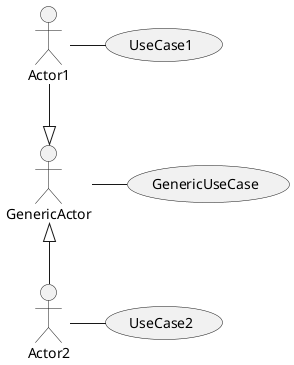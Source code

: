 @startuml
skinparam backgroundcolor transparent
actor GenericActor
actor Actor1
actor Actor2

usecase GenericUseCase
usecase UseCase1
usecase UseCase2


GenericActor -r-- GenericUseCase
Actor1 -r-- UseCase1
Actor2 -r-- UseCase2

Actor1 --|> GenericActor
Actor2 -u-|> GenericActor

@enduml